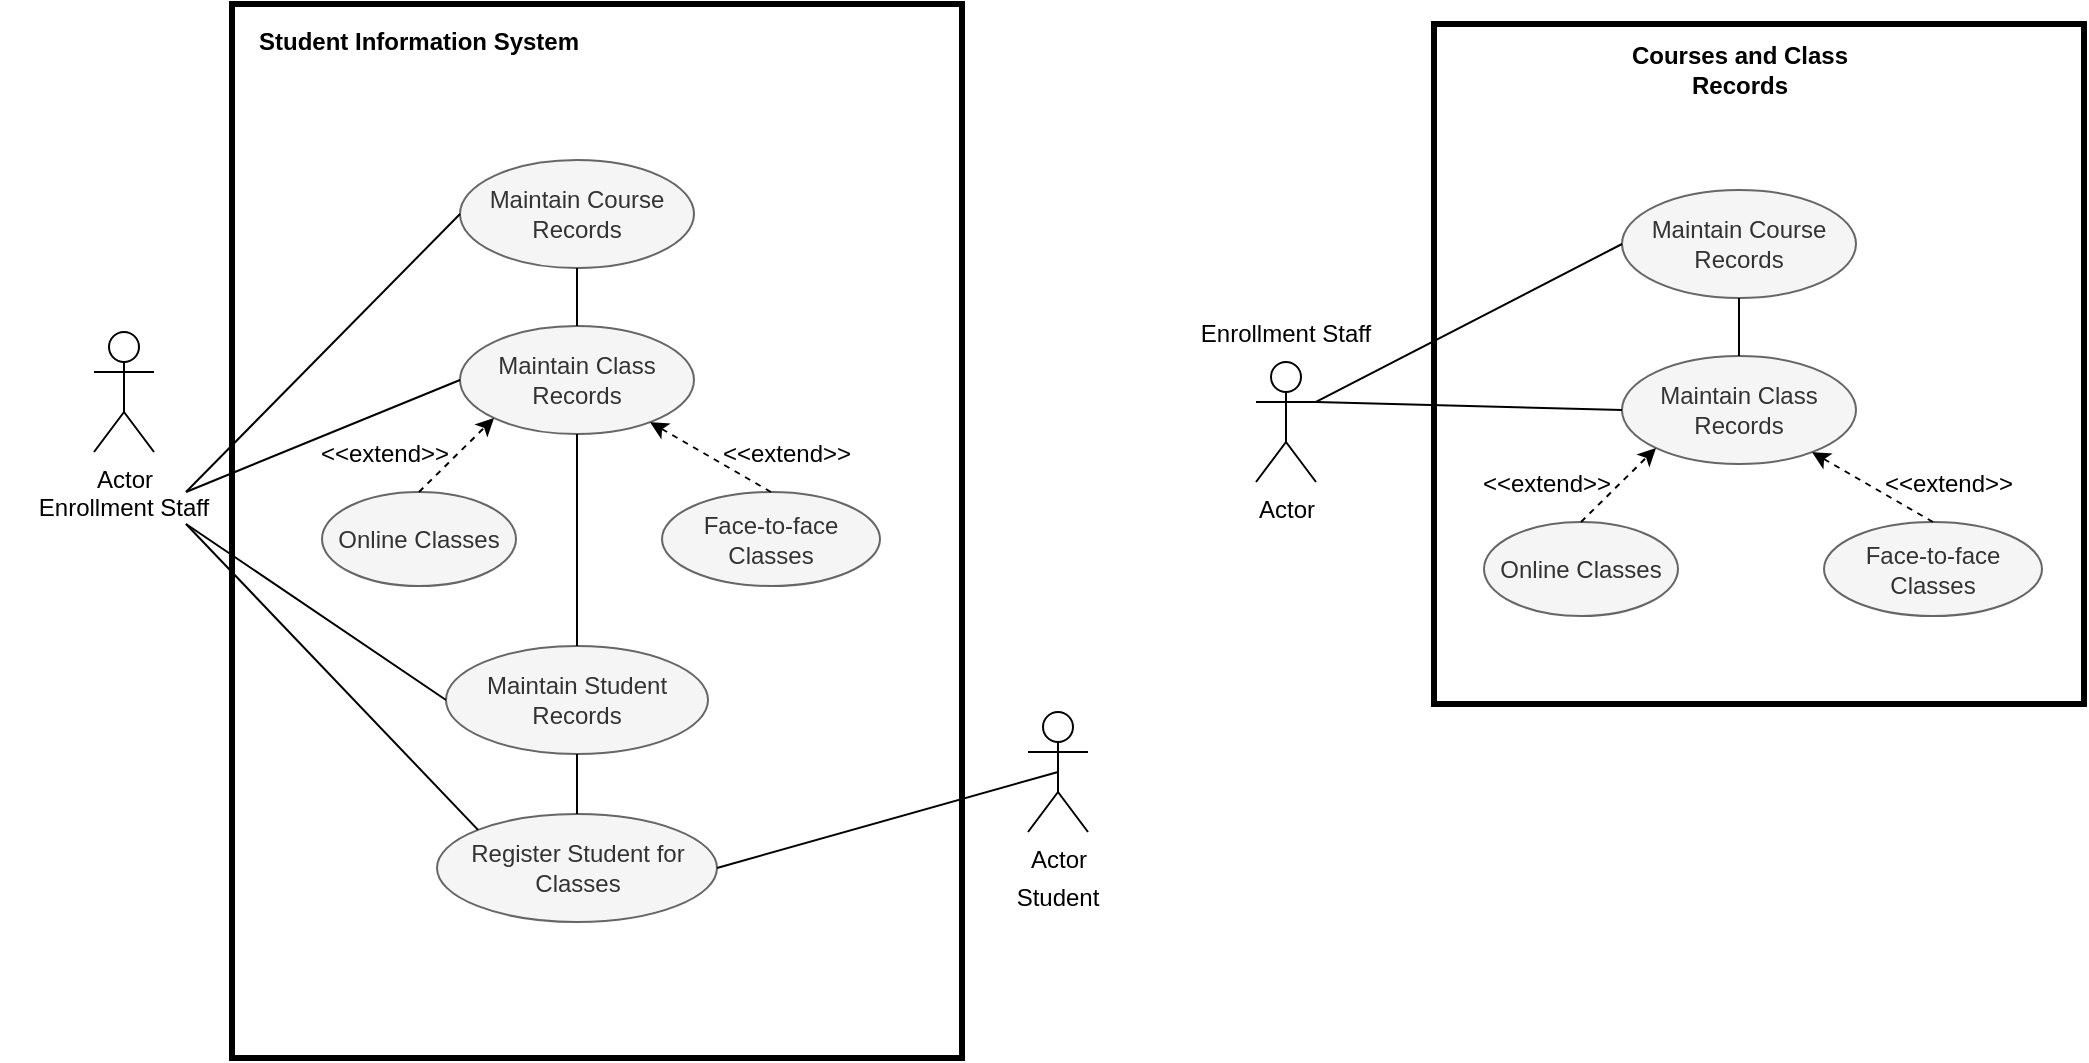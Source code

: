 <mxfile version="13.9.8" type="github">
  <diagram id="NBsBnvd8ooWzO1W_3-nQ" name="Page-1">
    <mxGraphModel dx="1999" dy="557" grid="0" gridSize="10" guides="1" tooltips="1" connect="1" arrows="1" fold="1" page="1" pageScale="1" pageWidth="1100" pageHeight="850" math="0" shadow="0">
      <root>
        <mxCell id="0" />
        <mxCell id="1" parent="0" />
        <mxCell id="ZPE_WtxlJSAoX5hBNASI-1" value="" style="rounded=0;whiteSpace=wrap;html=1;strokeWidth=3;" parent="1" vertex="1">
          <mxGeometry x="103" y="79" width="365" height="527" as="geometry" />
        </mxCell>
        <mxCell id="ZPE_WtxlJSAoX5hBNASI-2" value="Actor" style="shape=umlActor;verticalLabelPosition=bottom;verticalAlign=top;html=1;outlineConnect=0;fillColor=none;" parent="1" vertex="1">
          <mxGeometry x="34" y="243" width="30" height="60" as="geometry" />
        </mxCell>
        <mxCell id="ZPE_WtxlJSAoX5hBNASI-3" value="Maintain Course Records" style="ellipse;whiteSpace=wrap;html=1;fillColor=#f5f5f5;strokeColor=#666666;fontColor=#333333;" parent="1" vertex="1">
          <mxGeometry x="217" y="157" width="117" height="54" as="geometry" />
        </mxCell>
        <mxCell id="ZPE_WtxlJSAoX5hBNASI-4" value="Maintain Class Records" style="ellipse;whiteSpace=wrap;html=1;fillColor=#f5f5f5;strokeColor=#666666;fontColor=#333333;" parent="1" vertex="1">
          <mxGeometry x="217" y="240" width="117" height="54" as="geometry" />
        </mxCell>
        <mxCell id="ZPE_WtxlJSAoX5hBNASI-5" value="Face-to-face Classes" style="ellipse;whiteSpace=wrap;html=1;fillColor=#f5f5f5;strokeColor=#666666;fontColor=#333333;" parent="1" vertex="1">
          <mxGeometry x="318" y="323" width="109" height="47" as="geometry" />
        </mxCell>
        <mxCell id="ZPE_WtxlJSAoX5hBNASI-6" value="Online Classes" style="ellipse;whiteSpace=wrap;html=1;fillColor=#f5f5f5;strokeColor=#666666;fontColor=#333333;" parent="1" vertex="1">
          <mxGeometry x="148" y="323" width="97" height="47" as="geometry" />
        </mxCell>
        <mxCell id="ZPE_WtxlJSAoX5hBNASI-7" value="" style="endArrow=classic;html=1;exitX=0.5;exitY=0;exitDx=0;exitDy=0;dashed=1;" parent="1" source="ZPE_WtxlJSAoX5hBNASI-6" edge="1">
          <mxGeometry width="50" height="50" relative="1" as="geometry">
            <mxPoint x="184" y="336" as="sourcePoint" />
            <mxPoint x="234" y="286" as="targetPoint" />
          </mxGeometry>
        </mxCell>
        <mxCell id="ZPE_WtxlJSAoX5hBNASI-8" value="&amp;lt;&amp;lt;extend&amp;gt;&amp;gt;" style="text;html=1;align=center;verticalAlign=middle;resizable=0;points=[];autosize=1;" parent="1" vertex="1">
          <mxGeometry x="142" y="295" width="74" height="18" as="geometry" />
        </mxCell>
        <mxCell id="ZPE_WtxlJSAoX5hBNASI-10" value="" style="endArrow=classic;html=1;exitX=0.5;exitY=0;exitDx=0;exitDy=0;dashed=1;" parent="1" source="ZPE_WtxlJSAoX5hBNASI-5" target="ZPE_WtxlJSAoX5hBNASI-4" edge="1">
          <mxGeometry width="50" height="50" relative="1" as="geometry">
            <mxPoint x="206.5" y="333" as="sourcePoint" />
            <mxPoint x="244" y="296" as="targetPoint" />
          </mxGeometry>
        </mxCell>
        <mxCell id="ZPE_WtxlJSAoX5hBNASI-11" value="&amp;lt;&amp;lt;extend&amp;gt;&amp;gt;" style="text;html=1;align=center;verticalAlign=middle;resizable=0;points=[];autosize=1;" parent="1" vertex="1">
          <mxGeometry x="343" y="295" width="74" height="18" as="geometry" />
        </mxCell>
        <mxCell id="ZPE_WtxlJSAoX5hBNASI-12" value="&lt;b&gt;Student Information System&lt;/b&gt;" style="text;html=1;align=center;verticalAlign=middle;resizable=0;points=[];autosize=1;" parent="1" vertex="1">
          <mxGeometry x="111" y="89" width="170" height="18" as="geometry" />
        </mxCell>
        <mxCell id="ZPE_WtxlJSAoX5hBNASI-13" value="" style="endArrow=none;html=1;entryX=0;entryY=0.5;entryDx=0;entryDy=0;exitX=0.75;exitY=0;exitDx=0;exitDy=0;" parent="1" source="ZPE_WtxlJSAoX5hBNASI-18" target="ZPE_WtxlJSAoX5hBNASI-3" edge="1">
          <mxGeometry width="50" height="50" relative="1" as="geometry">
            <mxPoint x="91" y="294" as="sourcePoint" />
            <mxPoint x="155" y="193" as="targetPoint" />
          </mxGeometry>
        </mxCell>
        <mxCell id="ZPE_WtxlJSAoX5hBNASI-14" value="" style="endArrow=none;html=1;exitX=0.5;exitY=0;exitDx=0;exitDy=0;" parent="1" source="ZPE_WtxlJSAoX5hBNASI-4" target="ZPE_WtxlJSAoX5hBNASI-3" edge="1">
          <mxGeometry width="50" height="50" relative="1" as="geometry">
            <mxPoint x="226" y="261" as="sourcePoint" />
            <mxPoint x="276" y="211" as="targetPoint" />
          </mxGeometry>
        </mxCell>
        <mxCell id="ZPE_WtxlJSAoX5hBNASI-15" value="" style="endArrow=none;html=1;entryX=0;entryY=0.5;entryDx=0;entryDy=0;exitX=0.75;exitY=0;exitDx=0;exitDy=0;" parent="1" source="ZPE_WtxlJSAoX5hBNASI-18" target="ZPE_WtxlJSAoX5hBNASI-4" edge="1">
          <mxGeometry width="50" height="50" relative="1" as="geometry">
            <mxPoint x="82" y="309" as="sourcePoint" />
            <mxPoint x="141" y="219" as="targetPoint" />
          </mxGeometry>
        </mxCell>
        <mxCell id="ZPE_WtxlJSAoX5hBNASI-18" value="Enrollment Staff" style="text;html=1;strokeColor=none;fillColor=none;align=center;verticalAlign=middle;whiteSpace=wrap;rounded=0;" parent="1" vertex="1">
          <mxGeometry x="-13" y="323" width="124" height="16" as="geometry" />
        </mxCell>
        <mxCell id="ZPE_WtxlJSAoX5hBNASI-20" value="Maintain Student Records" style="ellipse;whiteSpace=wrap;html=1;fillColor=#f5f5f5;strokeColor=#666666;fontColor=#333333;" parent="1" vertex="1">
          <mxGeometry x="210" y="400" width="131" height="54" as="geometry" />
        </mxCell>
        <mxCell id="ZPE_WtxlJSAoX5hBNASI-21" value="Register Student for Classes" style="ellipse;whiteSpace=wrap;html=1;fillColor=#f5f5f5;strokeColor=#666666;fontColor=#333333;" parent="1" vertex="1">
          <mxGeometry x="205.5" y="484" width="140" height="54" as="geometry" />
        </mxCell>
        <mxCell id="ZPE_WtxlJSAoX5hBNASI-22" value="Actor" style="shape=umlActor;verticalLabelPosition=bottom;verticalAlign=top;html=1;outlineConnect=0;fillColor=none;" parent="1" vertex="1">
          <mxGeometry x="501" y="433" width="30" height="60" as="geometry" />
        </mxCell>
        <mxCell id="ZPE_WtxlJSAoX5hBNASI-23" value="Student" style="text;html=1;strokeColor=none;fillColor=none;align=center;verticalAlign=middle;whiteSpace=wrap;rounded=0;" parent="1" vertex="1">
          <mxGeometry x="496" y="516" width="40" height="20" as="geometry" />
        </mxCell>
        <mxCell id="ZPE_WtxlJSAoX5hBNASI-24" value="" style="endArrow=none;html=1;entryX=1;entryY=0.5;entryDx=0;entryDy=0;exitX=0.5;exitY=0.5;exitDx=0;exitDy=0;exitPerimeter=0;" parent="1" source="ZPE_WtxlJSAoX5hBNASI-22" target="ZPE_WtxlJSAoX5hBNASI-21" edge="1">
          <mxGeometry width="50" height="50" relative="1" as="geometry">
            <mxPoint x="75" y="456" as="sourcePoint" />
            <mxPoint x="139" y="404" as="targetPoint" />
          </mxGeometry>
        </mxCell>
        <mxCell id="ZPE_WtxlJSAoX5hBNASI-25" value="" style="endArrow=none;html=1;entryX=0;entryY=0.5;entryDx=0;entryDy=0;exitX=0.75;exitY=1;exitDx=0;exitDy=0;" parent="1" source="ZPE_WtxlJSAoX5hBNASI-18" target="ZPE_WtxlJSAoX5hBNASI-20" edge="1">
          <mxGeometry width="50" height="50" relative="1" as="geometry">
            <mxPoint x="83" y="346" as="sourcePoint" />
            <mxPoint x="143" y="231" as="targetPoint" />
          </mxGeometry>
        </mxCell>
        <mxCell id="ZPE_WtxlJSAoX5hBNASI-26" value="" style="endArrow=none;html=1;entryX=0.5;entryY=1;entryDx=0;entryDy=0;exitX=0.5;exitY=0;exitDx=0;exitDy=0;" parent="1" source="ZPE_WtxlJSAoX5hBNASI-20" target="ZPE_WtxlJSAoX5hBNASI-4" edge="1">
          <mxGeometry width="50" height="50" relative="1" as="geometry">
            <mxPoint x="280" y="375" as="sourcePoint" />
            <mxPoint x="330" y="325" as="targetPoint" />
          </mxGeometry>
        </mxCell>
        <mxCell id="ZPE_WtxlJSAoX5hBNASI-27" value="" style="endArrow=none;html=1;entryX=0;entryY=0;entryDx=0;entryDy=0;exitX=0.75;exitY=1;exitDx=0;exitDy=0;" parent="1" source="ZPE_WtxlJSAoX5hBNASI-18" target="ZPE_WtxlJSAoX5hBNASI-21" edge="1">
          <mxGeometry width="50" height="50" relative="1" as="geometry">
            <mxPoint x="85" y="360" as="sourcePoint" />
            <mxPoint x="135" y="310" as="targetPoint" />
          </mxGeometry>
        </mxCell>
        <mxCell id="ZPE_WtxlJSAoX5hBNASI-29" value="" style="endArrow=none;html=1;entryX=0.5;entryY=0;entryDx=0;entryDy=0;" parent="1" source="ZPE_WtxlJSAoX5hBNASI-20" target="ZPE_WtxlJSAoX5hBNASI-21" edge="1">
          <mxGeometry width="50" height="50" relative="1" as="geometry">
            <mxPoint x="274" y="454" as="sourcePoint" />
            <mxPoint x="324" y="404" as="targetPoint" />
          </mxGeometry>
        </mxCell>
        <mxCell id="wkGAeyBCI6MxDoe9CAM1-1" value="Actor" style="shape=umlActor;verticalLabelPosition=bottom;verticalAlign=top;html=1;outlineConnect=0;fillColor=none;" vertex="1" parent="1">
          <mxGeometry x="615" y="258" width="30" height="60" as="geometry" />
        </mxCell>
        <mxCell id="wkGAeyBCI6MxDoe9CAM1-2" value="Maintain Course Records" style="ellipse;whiteSpace=wrap;html=1;fillColor=#f5f5f5;strokeColor=#666666;fontColor=#333333;" vertex="1" parent="1">
          <mxGeometry x="798" y="172" width="117" height="54" as="geometry" />
        </mxCell>
        <mxCell id="wkGAeyBCI6MxDoe9CAM1-3" value="Maintain Class Records" style="ellipse;whiteSpace=wrap;html=1;fillColor=#f5f5f5;strokeColor=#666666;fontColor=#333333;" vertex="1" parent="1">
          <mxGeometry x="798" y="255" width="117" height="54" as="geometry" />
        </mxCell>
        <mxCell id="wkGAeyBCI6MxDoe9CAM1-4" value="Face-to-face Classes" style="ellipse;whiteSpace=wrap;html=1;fillColor=#f5f5f5;strokeColor=#666666;fontColor=#333333;" vertex="1" parent="1">
          <mxGeometry x="899" y="338" width="109" height="47" as="geometry" />
        </mxCell>
        <mxCell id="wkGAeyBCI6MxDoe9CAM1-5" value="Online Classes" style="ellipse;whiteSpace=wrap;html=1;fillColor=#f5f5f5;strokeColor=#666666;fontColor=#333333;" vertex="1" parent="1">
          <mxGeometry x="729" y="338" width="97" height="47" as="geometry" />
        </mxCell>
        <mxCell id="wkGAeyBCI6MxDoe9CAM1-6" value="" style="endArrow=classic;html=1;exitX=0.5;exitY=0;exitDx=0;exitDy=0;dashed=1;" edge="1" parent="1" source="wkGAeyBCI6MxDoe9CAM1-5">
          <mxGeometry width="50" height="50" relative="1" as="geometry">
            <mxPoint x="765" y="351" as="sourcePoint" />
            <mxPoint x="815" y="301" as="targetPoint" />
          </mxGeometry>
        </mxCell>
        <mxCell id="wkGAeyBCI6MxDoe9CAM1-7" value="&amp;lt;&amp;lt;extend&amp;gt;&amp;gt;" style="text;html=1;align=center;verticalAlign=middle;resizable=0;points=[];autosize=1;" vertex="1" parent="1">
          <mxGeometry x="723" y="310" width="74" height="18" as="geometry" />
        </mxCell>
        <mxCell id="wkGAeyBCI6MxDoe9CAM1-8" value="" style="endArrow=classic;html=1;exitX=0.5;exitY=0;exitDx=0;exitDy=0;dashed=1;" edge="1" parent="1" source="wkGAeyBCI6MxDoe9CAM1-4" target="wkGAeyBCI6MxDoe9CAM1-3">
          <mxGeometry width="50" height="50" relative="1" as="geometry">
            <mxPoint x="787.5" y="348" as="sourcePoint" />
            <mxPoint x="825" y="311" as="targetPoint" />
          </mxGeometry>
        </mxCell>
        <mxCell id="wkGAeyBCI6MxDoe9CAM1-9" value="&amp;lt;&amp;lt;extend&amp;gt;&amp;gt;" style="text;html=1;align=center;verticalAlign=middle;resizable=0;points=[];autosize=1;" vertex="1" parent="1">
          <mxGeometry x="924" y="310" width="74" height="18" as="geometry" />
        </mxCell>
        <mxCell id="wkGAeyBCI6MxDoe9CAM1-10" value="" style="endArrow=none;html=1;entryX=0;entryY=0.5;entryDx=0;entryDy=0;exitX=1;exitY=0.333;exitDx=0;exitDy=0;exitPerimeter=0;" edge="1" parent="1" target="wkGAeyBCI6MxDoe9CAM1-2" source="wkGAeyBCI6MxDoe9CAM1-1">
          <mxGeometry width="50" height="50" relative="1" as="geometry">
            <mxPoint x="661" y="338" as="sourcePoint" />
            <mxPoint x="736" y="208" as="targetPoint" />
          </mxGeometry>
        </mxCell>
        <mxCell id="wkGAeyBCI6MxDoe9CAM1-11" value="" style="endArrow=none;html=1;exitX=0.5;exitY=0;exitDx=0;exitDy=0;" edge="1" parent="1" source="wkGAeyBCI6MxDoe9CAM1-3" target="wkGAeyBCI6MxDoe9CAM1-2">
          <mxGeometry width="50" height="50" relative="1" as="geometry">
            <mxPoint x="807" y="276" as="sourcePoint" />
            <mxPoint x="857" y="226" as="targetPoint" />
          </mxGeometry>
        </mxCell>
        <mxCell id="wkGAeyBCI6MxDoe9CAM1-12" value="" style="endArrow=none;html=1;entryX=0;entryY=0.5;entryDx=0;entryDy=0;exitX=1;exitY=0.333;exitDx=0;exitDy=0;exitPerimeter=0;" edge="1" parent="1" target="wkGAeyBCI6MxDoe9CAM1-3" source="wkGAeyBCI6MxDoe9CAM1-1">
          <mxGeometry width="50" height="50" relative="1" as="geometry">
            <mxPoint x="630" y="288" as="sourcePoint" />
            <mxPoint x="722" y="234" as="targetPoint" />
          </mxGeometry>
        </mxCell>
        <mxCell id="wkGAeyBCI6MxDoe9CAM1-16" value="Enrollment Staff" style="text;html=1;strokeColor=none;fillColor=none;align=center;verticalAlign=middle;whiteSpace=wrap;rounded=0;" vertex="1" parent="1">
          <mxGeometry x="568" y="236" width="124" height="16" as="geometry" />
        </mxCell>
        <mxCell id="wkGAeyBCI6MxDoe9CAM1-18" value="" style="rounded=0;whiteSpace=wrap;html=1;strokeWidth=3;fillColor=none;" vertex="1" parent="1">
          <mxGeometry x="704" y="89" width="325" height="340" as="geometry" />
        </mxCell>
        <mxCell id="wkGAeyBCI6MxDoe9CAM1-19" value="&lt;b&gt;Courses and Class Records&lt;/b&gt;" style="text;html=1;strokeColor=none;fillColor=none;align=center;verticalAlign=middle;whiteSpace=wrap;rounded=0;" vertex="1" parent="1">
          <mxGeometry x="777.5" y="101" width="158" height="22" as="geometry" />
        </mxCell>
      </root>
    </mxGraphModel>
  </diagram>
</mxfile>
